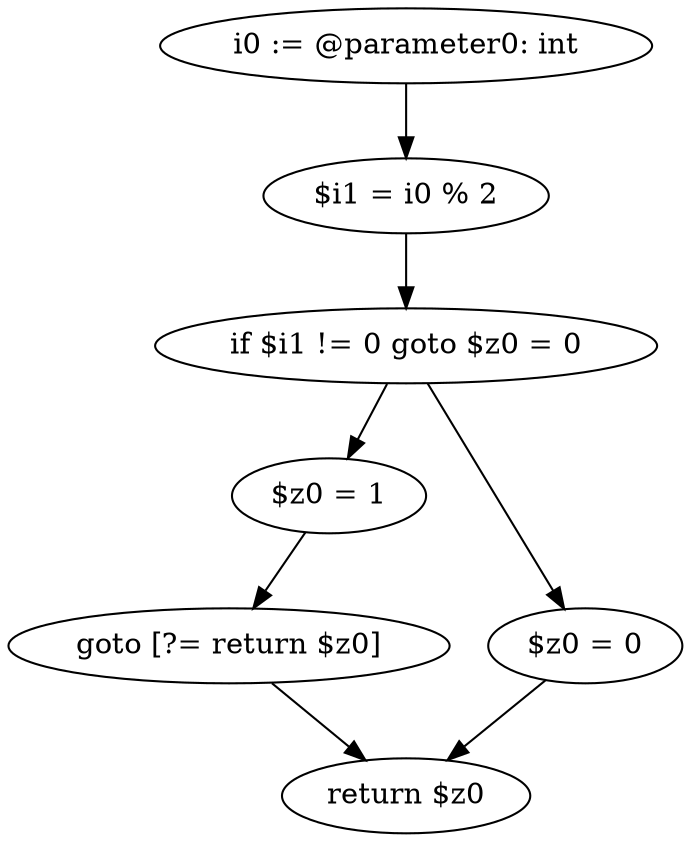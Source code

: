 digraph "unitGraph" {
    "i0 := @parameter0: int"
    "$i1 = i0 % 2"
    "if $i1 != 0 goto $z0 = 0"
    "$z0 = 1"
    "goto [?= return $z0]"
    "$z0 = 0"
    "return $z0"
    "i0 := @parameter0: int"->"$i1 = i0 % 2";
    "$i1 = i0 % 2"->"if $i1 != 0 goto $z0 = 0";
    "if $i1 != 0 goto $z0 = 0"->"$z0 = 1";
    "if $i1 != 0 goto $z0 = 0"->"$z0 = 0";
    "$z0 = 1"->"goto [?= return $z0]";
    "goto [?= return $z0]"->"return $z0";
    "$z0 = 0"->"return $z0";
}
